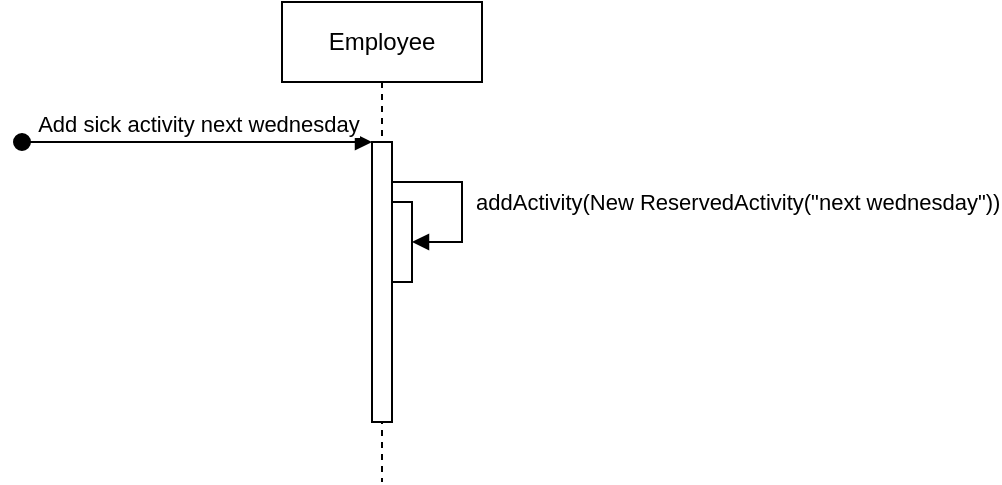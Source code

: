 <mxfile version="24.0.7" type="device">
  <diagram id="Ol776rzBLY3HYJ6joOFa" name="Page-1">
    <mxGraphModel dx="1644" dy="507" grid="1" gridSize="10" guides="1" tooltips="1" connect="1" arrows="1" fold="1" page="1" pageScale="1" pageWidth="850" pageHeight="1100" math="0" shadow="0">
      <root>
        <mxCell id="0" />
        <mxCell id="1" parent="0" />
        <mxCell id="IvFibvZranyvv9S34pHU-1" value="Employee" style="shape=umlLifeline;perimeter=lifelinePerimeter;whiteSpace=wrap;html=1;container=0;dropTarget=0;collapsible=0;recursiveResize=0;outlineConnect=0;portConstraint=eastwest;newEdgeStyle={&quot;edgeStyle&quot;:&quot;elbowEdgeStyle&quot;,&quot;elbow&quot;:&quot;vertical&quot;,&quot;curved&quot;:0,&quot;rounded&quot;:0};" vertex="1" parent="1">
          <mxGeometry x="80" y="30" width="100" height="240" as="geometry" />
        </mxCell>
        <mxCell id="IvFibvZranyvv9S34pHU-2" value="" style="html=1;points=[];perimeter=orthogonalPerimeter;outlineConnect=0;targetShapes=umlLifeline;portConstraint=eastwest;newEdgeStyle={&quot;edgeStyle&quot;:&quot;elbowEdgeStyle&quot;,&quot;elbow&quot;:&quot;vertical&quot;,&quot;curved&quot;:0,&quot;rounded&quot;:0};" vertex="1" parent="IvFibvZranyvv9S34pHU-1">
          <mxGeometry x="45" y="70" width="10" height="140" as="geometry" />
        </mxCell>
        <mxCell id="IvFibvZranyvv9S34pHU-3" value="Add sick activity next wednesday" style="html=1;verticalAlign=bottom;startArrow=oval;endArrow=block;startSize=8;edgeStyle=elbowEdgeStyle;elbow=vertical;curved=0;rounded=0;" edge="1" parent="IvFibvZranyvv9S34pHU-1">
          <mxGeometry relative="1" as="geometry">
            <mxPoint x="-130" y="70" as="sourcePoint" />
            <mxPoint x="45" y="70.14" as="targetPoint" />
          </mxGeometry>
        </mxCell>
        <mxCell id="IvFibvZranyvv9S34pHU-4" value="" style="html=1;points=[[0,0,0,0,5],[0,1,0,0,-5],[1,0,0,0,5],[1,1,0,0,-5]];perimeter=orthogonalPerimeter;outlineConnect=0;targetShapes=umlLifeline;portConstraint=eastwest;newEdgeStyle={&quot;curved&quot;:0,&quot;rounded&quot;:0};" vertex="1" parent="IvFibvZranyvv9S34pHU-1">
          <mxGeometry x="55" y="100" width="10" height="40" as="geometry" />
        </mxCell>
        <mxCell id="IvFibvZranyvv9S34pHU-5" value="&amp;nbsp;addActivity(New ReservedActivity(&quot;next wednesday&quot;))" style="html=1;align=left;spacingLeft=2;endArrow=block;rounded=0;edgeStyle=orthogonalEdgeStyle;curved=0;rounded=0;" edge="1" parent="IvFibvZranyvv9S34pHU-1" source="IvFibvZranyvv9S34pHU-2" target="IvFibvZranyvv9S34pHU-4">
          <mxGeometry relative="1" as="geometry">
            <mxPoint x="60" y="80" as="sourcePoint" />
            <Array as="points">
              <mxPoint x="90" y="90" />
              <mxPoint x="90" y="120" />
            </Array>
          </mxGeometry>
        </mxCell>
      </root>
    </mxGraphModel>
  </diagram>
</mxfile>
